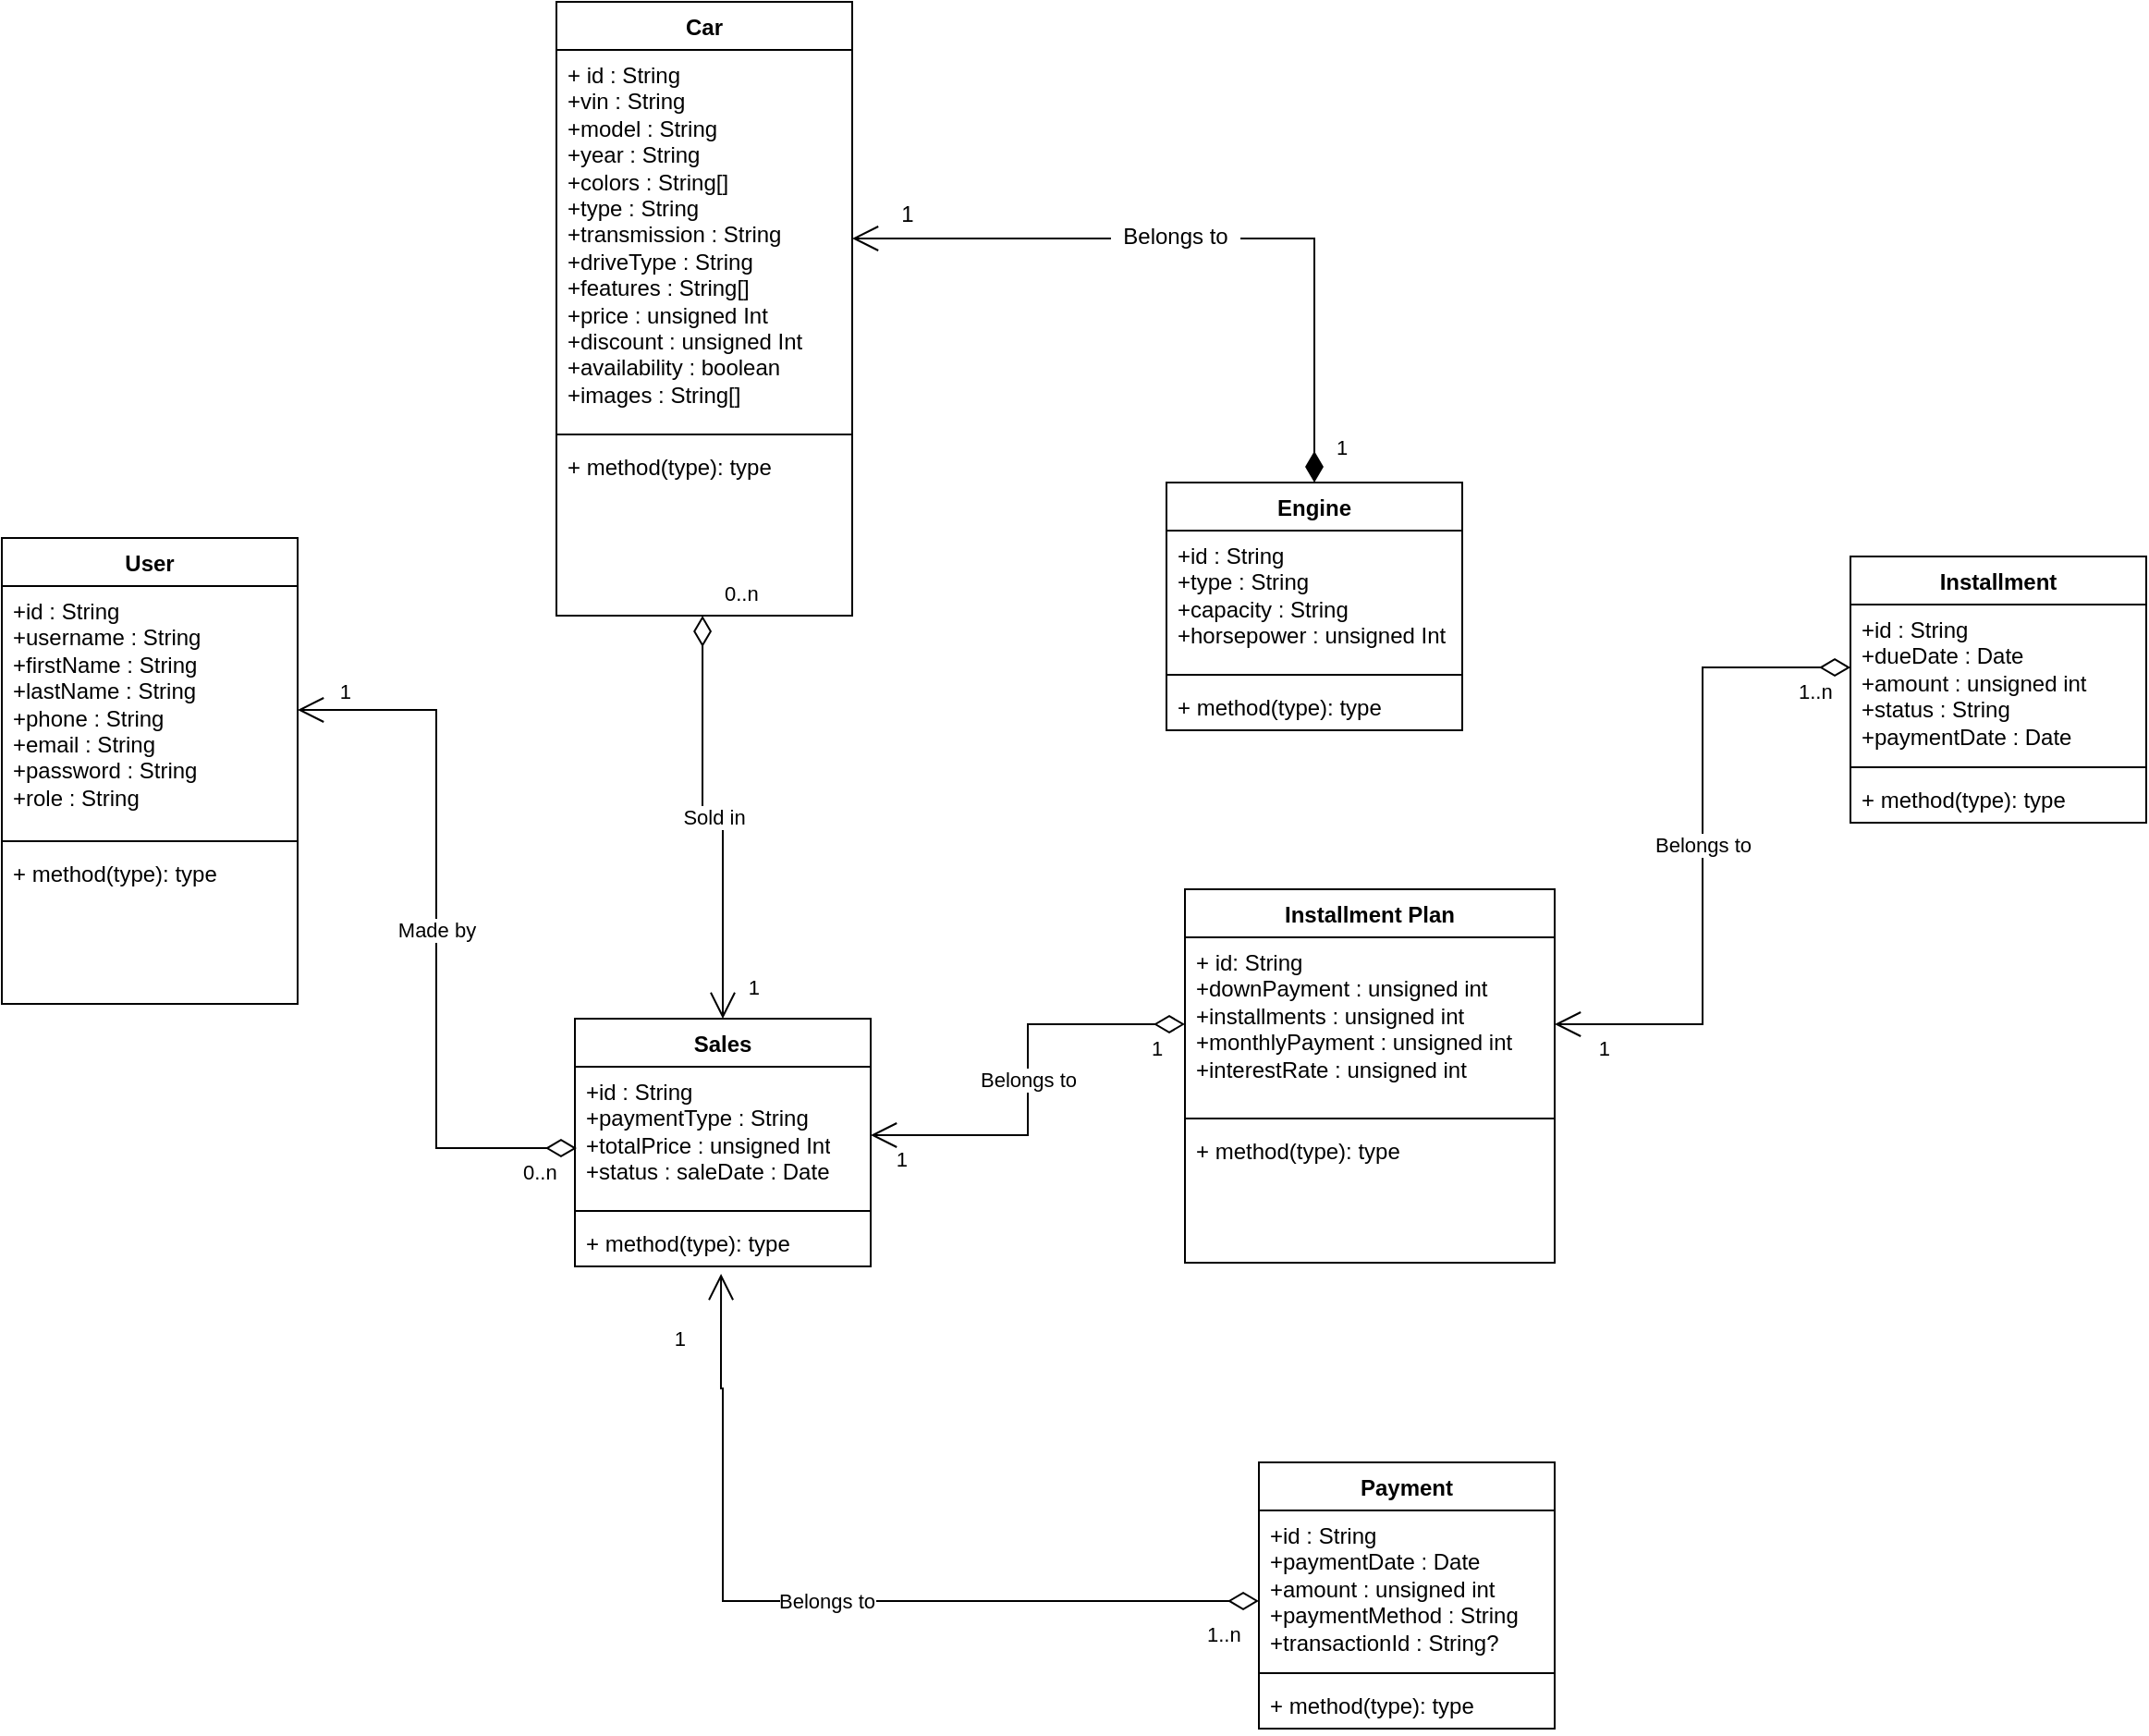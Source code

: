 <mxfile version="26.0.14">
  <diagram id="C5RBs43oDa-KdzZeNtuy" name="Page-1">
    <mxGraphModel dx="1434" dy="754" grid="1" gridSize="10" guides="1" tooltips="1" connect="1" arrows="1" fold="1" page="1" pageScale="1" pageWidth="827" pageHeight="1169" math="0" shadow="0">
      <root>
        <mxCell id="WIyWlLk6GJQsqaUBKTNV-0" />
        <mxCell id="WIyWlLk6GJQsqaUBKTNV-1" parent="WIyWlLk6GJQsqaUBKTNV-0" />
        <mxCell id="U9Vl8CcKDBj28J9De0o6-0" value="User" style="swimlane;fontStyle=1;align=center;verticalAlign=top;childLayout=stackLayout;horizontal=1;startSize=26;horizontalStack=0;resizeParent=1;resizeParentMax=0;resizeLast=0;collapsible=1;marginBottom=0;whiteSpace=wrap;html=1;" parent="WIyWlLk6GJQsqaUBKTNV-1" vertex="1">
          <mxGeometry x="10" y="350" width="160" height="252" as="geometry">
            <mxRectangle x="10" y="350" width="70" height="30" as="alternateBounds" />
          </mxGeometry>
        </mxCell>
        <mxCell id="U9Vl8CcKDBj28J9De0o6-1" value="+id : String&lt;div&gt;+username : String&lt;/div&gt;&lt;div&gt;+firstName : String&lt;/div&gt;&lt;div&gt;+lastName : String&lt;/div&gt;&lt;div&gt;+phone : String&lt;/div&gt;&lt;div&gt;+email : String&lt;/div&gt;&lt;div&gt;+password : String&lt;/div&gt;&lt;div&gt;+role : String&lt;/div&gt;" style="text;strokeColor=none;fillColor=none;align=left;verticalAlign=top;spacingLeft=4;spacingRight=4;overflow=hidden;rotatable=0;points=[[0,0.5],[1,0.5]];portConstraint=eastwest;whiteSpace=wrap;html=1;" parent="U9Vl8CcKDBj28J9De0o6-0" vertex="1">
          <mxGeometry y="26" width="160" height="134" as="geometry" />
        </mxCell>
        <mxCell id="U9Vl8CcKDBj28J9De0o6-2" value="" style="line;strokeWidth=1;fillColor=none;align=left;verticalAlign=middle;spacingTop=-1;spacingLeft=3;spacingRight=3;rotatable=0;labelPosition=right;points=[];portConstraint=eastwest;strokeColor=inherit;" parent="U9Vl8CcKDBj28J9De0o6-0" vertex="1">
          <mxGeometry y="160" width="160" height="8" as="geometry" />
        </mxCell>
        <mxCell id="U9Vl8CcKDBj28J9De0o6-3" value="+ method(type): type" style="text;strokeColor=none;fillColor=none;align=left;verticalAlign=top;spacingLeft=4;spacingRight=4;overflow=hidden;rotatable=0;points=[[0,0.5],[1,0.5]];portConstraint=eastwest;whiteSpace=wrap;html=1;" parent="U9Vl8CcKDBj28J9De0o6-0" vertex="1">
          <mxGeometry y="168" width="160" height="84" as="geometry" />
        </mxCell>
        <mxCell id="U9Vl8CcKDBj28J9De0o6-4" value="Car" style="swimlane;fontStyle=1;align=center;verticalAlign=top;childLayout=stackLayout;horizontal=1;startSize=26;horizontalStack=0;resizeParent=1;resizeParentMax=0;resizeLast=0;collapsible=1;marginBottom=0;whiteSpace=wrap;html=1;" parent="WIyWlLk6GJQsqaUBKTNV-1" vertex="1">
          <mxGeometry x="310" y="60" width="160" height="332" as="geometry" />
        </mxCell>
        <mxCell id="U9Vl8CcKDBj28J9De0o6-5" value="+ id : String&lt;div&gt;+vin : String&lt;/div&gt;&lt;div&gt;+model : String&lt;/div&gt;&lt;div&gt;+year : String&lt;/div&gt;&lt;div&gt;+colors : String[]&lt;/div&gt;&lt;div&gt;+type : String&lt;/div&gt;&lt;div&gt;+transmission : String&lt;/div&gt;&lt;div&gt;+driveType : String&lt;/div&gt;&lt;div&gt;+features : String[]&lt;/div&gt;&lt;div&gt;+price : unsigned Int&lt;/div&gt;&lt;div&gt;+discount : unsigned Int&lt;/div&gt;&lt;div&gt;+availability : boolean&lt;/div&gt;&lt;div&gt;+images : String[]&lt;/div&gt;" style="text;strokeColor=none;fillColor=none;align=left;verticalAlign=top;spacingLeft=4;spacingRight=4;overflow=hidden;rotatable=0;points=[[0,0.5],[1,0.5]];portConstraint=eastwest;whiteSpace=wrap;html=1;" parent="U9Vl8CcKDBj28J9De0o6-4" vertex="1">
          <mxGeometry y="26" width="160" height="204" as="geometry" />
        </mxCell>
        <mxCell id="U9Vl8CcKDBj28J9De0o6-6" value="" style="line;strokeWidth=1;fillColor=none;align=left;verticalAlign=middle;spacingTop=-1;spacingLeft=3;spacingRight=3;rotatable=0;labelPosition=right;points=[];portConstraint=eastwest;strokeColor=inherit;" parent="U9Vl8CcKDBj28J9De0o6-4" vertex="1">
          <mxGeometry y="230" width="160" height="8" as="geometry" />
        </mxCell>
        <mxCell id="U9Vl8CcKDBj28J9De0o6-7" value="+ method(type): type" style="text;strokeColor=none;fillColor=none;align=left;verticalAlign=top;spacingLeft=4;spacingRight=4;overflow=hidden;rotatable=0;points=[[0,0.5],[1,0.5]];portConstraint=eastwest;whiteSpace=wrap;html=1;" parent="U9Vl8CcKDBj28J9De0o6-4" vertex="1">
          <mxGeometry y="238" width="160" height="94" as="geometry" />
        </mxCell>
        <mxCell id="U9Vl8CcKDBj28J9De0o6-8" value="Engine" style="swimlane;fontStyle=1;align=center;verticalAlign=top;childLayout=stackLayout;horizontal=1;startSize=26;horizontalStack=0;resizeParent=1;resizeParentMax=0;resizeLast=0;collapsible=1;marginBottom=0;whiteSpace=wrap;html=1;" parent="WIyWlLk6GJQsqaUBKTNV-1" vertex="1">
          <mxGeometry x="640" y="320" width="160" height="134" as="geometry" />
        </mxCell>
        <mxCell id="U9Vl8CcKDBj28J9De0o6-9" value="+id : String&lt;div&gt;+type : String&lt;/div&gt;&lt;div&gt;+capacity : String&lt;/div&gt;&lt;div&gt;+horsepower : unsigned Int&lt;/div&gt;" style="text;strokeColor=none;fillColor=none;align=left;verticalAlign=top;spacingLeft=4;spacingRight=4;overflow=hidden;rotatable=0;points=[[0,0.5],[1,0.5]];portConstraint=eastwest;whiteSpace=wrap;html=1;" parent="U9Vl8CcKDBj28J9De0o6-8" vertex="1">
          <mxGeometry y="26" width="160" height="74" as="geometry" />
        </mxCell>
        <mxCell id="U9Vl8CcKDBj28J9De0o6-10" value="" style="line;strokeWidth=1;fillColor=none;align=left;verticalAlign=middle;spacingTop=-1;spacingLeft=3;spacingRight=3;rotatable=0;labelPosition=right;points=[];portConstraint=eastwest;strokeColor=inherit;" parent="U9Vl8CcKDBj28J9De0o6-8" vertex="1">
          <mxGeometry y="100" width="160" height="8" as="geometry" />
        </mxCell>
        <mxCell id="U9Vl8CcKDBj28J9De0o6-11" value="+ method(type): type" style="text;strokeColor=none;fillColor=none;align=left;verticalAlign=top;spacingLeft=4;spacingRight=4;overflow=hidden;rotatable=0;points=[[0,0.5],[1,0.5]];portConstraint=eastwest;whiteSpace=wrap;html=1;" parent="U9Vl8CcKDBj28J9De0o6-8" vertex="1">
          <mxGeometry y="108" width="160" height="26" as="geometry" />
        </mxCell>
        <mxCell id="U9Vl8CcKDBj28J9De0o6-20" value="Sales" style="swimlane;fontStyle=1;align=center;verticalAlign=top;childLayout=stackLayout;horizontal=1;startSize=26;horizontalStack=0;resizeParent=1;resizeParentMax=0;resizeLast=0;collapsible=1;marginBottom=0;whiteSpace=wrap;html=1;" parent="WIyWlLk6GJQsqaUBKTNV-1" vertex="1">
          <mxGeometry x="320" y="610" width="160" height="134" as="geometry" />
        </mxCell>
        <mxCell id="U9Vl8CcKDBj28J9De0o6-21" value="+id : String&lt;div&gt;+paymentType : String&lt;/div&gt;&lt;div&gt;+totalPrice : unsigned Int&lt;/div&gt;&lt;div&gt;+status : saleDate : Date&lt;/div&gt;" style="text;strokeColor=none;fillColor=none;align=left;verticalAlign=top;spacingLeft=4;spacingRight=4;overflow=hidden;rotatable=0;points=[[0,0.5],[1,0.5]];portConstraint=eastwest;whiteSpace=wrap;html=1;" parent="U9Vl8CcKDBj28J9De0o6-20" vertex="1">
          <mxGeometry y="26" width="160" height="74" as="geometry" />
        </mxCell>
        <mxCell id="U9Vl8CcKDBj28J9De0o6-22" value="" style="line;strokeWidth=1;fillColor=none;align=left;verticalAlign=middle;spacingTop=-1;spacingLeft=3;spacingRight=3;rotatable=0;labelPosition=right;points=[];portConstraint=eastwest;strokeColor=inherit;" parent="U9Vl8CcKDBj28J9De0o6-20" vertex="1">
          <mxGeometry y="100" width="160" height="8" as="geometry" />
        </mxCell>
        <mxCell id="U9Vl8CcKDBj28J9De0o6-23" value="+ method(type): type" style="text;strokeColor=none;fillColor=none;align=left;verticalAlign=top;spacingLeft=4;spacingRight=4;overflow=hidden;rotatable=0;points=[[0,0.5],[1,0.5]];portConstraint=eastwest;whiteSpace=wrap;html=1;" parent="U9Vl8CcKDBj28J9De0o6-20" vertex="1">
          <mxGeometry y="108" width="160" height="26" as="geometry" />
        </mxCell>
        <mxCell id="U9Vl8CcKDBj28J9De0o6-24" value="Sold in" style="endArrow=open;html=1;endSize=12;startArrow=diamondThin;startSize=14;startFill=0;edgeStyle=orthogonalEdgeStyle;rounded=0;entryX=0.5;entryY=0;entryDx=0;entryDy=0;exitX=0.494;exitY=1;exitDx=0;exitDy=0;exitPerimeter=0;" parent="WIyWlLk6GJQsqaUBKTNV-1" source="U9Vl8CcKDBj28J9De0o6-7" target="U9Vl8CcKDBj28J9De0o6-20" edge="1">
          <mxGeometry x="0.004" relative="1" as="geometry">
            <mxPoint x="400" y="420" as="sourcePoint" />
            <mxPoint x="401" y="420" as="targetPoint" />
            <mxPoint as="offset" />
          </mxGeometry>
        </mxCell>
        <mxCell id="U9Vl8CcKDBj28J9De0o6-25" value="0..n" style="edgeLabel;resizable=0;html=1;align=left;verticalAlign=top;" parent="U9Vl8CcKDBj28J9De0o6-24" connectable="0" vertex="1">
          <mxGeometry x="-1" relative="1" as="geometry">
            <mxPoint x="10" y="-25" as="offset" />
          </mxGeometry>
        </mxCell>
        <mxCell id="U9Vl8CcKDBj28J9De0o6-26" value="1" style="edgeLabel;resizable=0;html=1;align=right;verticalAlign=top;" parent="U9Vl8CcKDBj28J9De0o6-24" connectable="0" vertex="1">
          <mxGeometry x="1" relative="1" as="geometry">
            <mxPoint x="20" y="-30" as="offset" />
          </mxGeometry>
        </mxCell>
        <mxCell id="U9Vl8CcKDBj28J9De0o6-27" value="Made by" style="endArrow=open;html=1;endSize=12;startArrow=diamondThin;startSize=14;startFill=0;edgeStyle=orthogonalEdgeStyle;rounded=0;exitX=0.006;exitY=0.595;exitDx=0;exitDy=0;exitPerimeter=0;" parent="WIyWlLk6GJQsqaUBKTNV-1" source="U9Vl8CcKDBj28J9De0o6-21" target="U9Vl8CcKDBj28J9De0o6-1" edge="1">
          <mxGeometry relative="1" as="geometry">
            <mxPoint x="280" y="550" as="sourcePoint" />
            <mxPoint x="240" y="280" as="targetPoint" />
          </mxGeometry>
        </mxCell>
        <mxCell id="U9Vl8CcKDBj28J9De0o6-28" value="0..n" style="edgeLabel;resizable=0;html=1;align=left;verticalAlign=top;" parent="U9Vl8CcKDBj28J9De0o6-27" connectable="0" vertex="1">
          <mxGeometry x="-1" relative="1" as="geometry">
            <mxPoint x="-31" as="offset" />
          </mxGeometry>
        </mxCell>
        <mxCell id="U9Vl8CcKDBj28J9De0o6-29" value="1" style="edgeLabel;resizable=0;html=1;align=right;verticalAlign=top;" parent="U9Vl8CcKDBj28J9De0o6-27" connectable="0" vertex="1">
          <mxGeometry x="1" relative="1" as="geometry">
            <mxPoint x="30" y="-23" as="offset" />
          </mxGeometry>
        </mxCell>
        <mxCell id="U9Vl8CcKDBj28J9De0o6-30" value="1" style="endArrow=open;html=1;endSize=12;startArrow=diamondThin;startSize=14;startFill=1;edgeStyle=orthogonalEdgeStyle;align=left;verticalAlign=bottom;rounded=0;exitX=0.5;exitY=0;exitDx=0;exitDy=0;" parent="WIyWlLk6GJQsqaUBKTNV-1" source="U9Vl8CcKDBj28J9De0o6-8" target="U9Vl8CcKDBj28J9De0o6-5" edge="1">
          <mxGeometry x="-0.948" y="-10" relative="1" as="geometry">
            <mxPoint x="520" y="270" as="sourcePoint" />
            <mxPoint x="680" y="270" as="targetPoint" />
            <mxPoint as="offset" />
          </mxGeometry>
        </mxCell>
        <mxCell id="U9Vl8CcKDBj28J9De0o6-32" value="1" style="text;html=1;align=center;verticalAlign=middle;whiteSpace=wrap;rounded=0;" parent="WIyWlLk6GJQsqaUBKTNV-1" vertex="1">
          <mxGeometry x="470" y="160" width="60" height="30" as="geometry" />
        </mxCell>
        <mxCell id="U9Vl8CcKDBj28J9De0o6-36" value="Belongs to" style="text;html=1;align=center;verticalAlign=middle;whiteSpace=wrap;rounded=1;shadow=0;glass=0;fillColor=default;arcSize=0;" parent="WIyWlLk6GJQsqaUBKTNV-1" vertex="1">
          <mxGeometry x="610" y="170" width="70" height="33" as="geometry" />
        </mxCell>
        <mxCell id="0-6aoIzkKzY1jUHMwZPV-0" value="Installment Plan" style="swimlane;fontStyle=1;align=center;verticalAlign=top;childLayout=stackLayout;horizontal=1;startSize=26;horizontalStack=0;resizeParent=1;resizeParentMax=0;resizeLast=0;collapsible=1;marginBottom=0;whiteSpace=wrap;html=1;" vertex="1" parent="WIyWlLk6GJQsqaUBKTNV-1">
          <mxGeometry x="650" y="540" width="200" height="202" as="geometry" />
        </mxCell>
        <mxCell id="0-6aoIzkKzY1jUHMwZPV-1" value="+ id: String&lt;div&gt;+downPayment : unsigned int&lt;/div&gt;&lt;div&gt;+installments : unsigned int&lt;/div&gt;&lt;div&gt;+monthlyPayment : unsigned int&lt;/div&gt;&lt;div&gt;+interestRate : unsigned int&lt;/div&gt;" style="text;strokeColor=none;fillColor=none;align=left;verticalAlign=top;spacingLeft=4;spacingRight=4;overflow=hidden;rotatable=0;points=[[0,0.5],[1,0.5]];portConstraint=eastwest;whiteSpace=wrap;html=1;" vertex="1" parent="0-6aoIzkKzY1jUHMwZPV-0">
          <mxGeometry y="26" width="200" height="94" as="geometry" />
        </mxCell>
        <mxCell id="0-6aoIzkKzY1jUHMwZPV-2" value="" style="line;strokeWidth=1;fillColor=none;align=left;verticalAlign=middle;spacingTop=-1;spacingLeft=3;spacingRight=3;rotatable=0;labelPosition=right;points=[];portConstraint=eastwest;strokeColor=inherit;" vertex="1" parent="0-6aoIzkKzY1jUHMwZPV-0">
          <mxGeometry y="120" width="200" height="8" as="geometry" />
        </mxCell>
        <mxCell id="0-6aoIzkKzY1jUHMwZPV-3" value="+ method(type): type" style="text;strokeColor=none;fillColor=none;align=left;verticalAlign=top;spacingLeft=4;spacingRight=4;overflow=hidden;rotatable=0;points=[[0,0.5],[1,0.5]];portConstraint=eastwest;whiteSpace=wrap;html=1;" vertex="1" parent="0-6aoIzkKzY1jUHMwZPV-0">
          <mxGeometry y="128" width="200" height="74" as="geometry" />
        </mxCell>
        <mxCell id="0-6aoIzkKzY1jUHMwZPV-4" value="Belongs to" style="endArrow=open;html=1;endSize=12;startArrow=diamondThin;startSize=14;startFill=0;edgeStyle=orthogonalEdgeStyle;rounded=0;" edge="1" parent="WIyWlLk6GJQsqaUBKTNV-1" source="0-6aoIzkKzY1jUHMwZPV-1" target="U9Vl8CcKDBj28J9De0o6-21">
          <mxGeometry relative="1" as="geometry">
            <mxPoint y="200" as="sourcePoint" />
            <mxPoint x="160" y="200" as="targetPoint" />
          </mxGeometry>
        </mxCell>
        <mxCell id="0-6aoIzkKzY1jUHMwZPV-5" value="1" style="edgeLabel;resizable=0;html=1;align=left;verticalAlign=top;" connectable="0" vertex="1" parent="0-6aoIzkKzY1jUHMwZPV-4">
          <mxGeometry x="-1" relative="1" as="geometry">
            <mxPoint x="-20" as="offset" />
          </mxGeometry>
        </mxCell>
        <mxCell id="0-6aoIzkKzY1jUHMwZPV-6" value="1" style="edgeLabel;resizable=0;html=1;align=right;verticalAlign=top;" connectable="0" vertex="1" parent="0-6aoIzkKzY1jUHMwZPV-4">
          <mxGeometry x="1" relative="1" as="geometry">
            <mxPoint x="20" as="offset" />
          </mxGeometry>
        </mxCell>
        <mxCell id="0-6aoIzkKzY1jUHMwZPV-8" value="Installment" style="swimlane;fontStyle=1;align=center;verticalAlign=top;childLayout=stackLayout;horizontal=1;startSize=26;horizontalStack=0;resizeParent=1;resizeParentMax=0;resizeLast=0;collapsible=1;marginBottom=0;whiteSpace=wrap;html=1;" vertex="1" parent="WIyWlLk6GJQsqaUBKTNV-1">
          <mxGeometry x="1010" y="360" width="160" height="144" as="geometry" />
        </mxCell>
        <mxCell id="0-6aoIzkKzY1jUHMwZPV-9" value="+id : String&lt;div&gt;+dueDate : Date&lt;/div&gt;&lt;div&gt;+amount : unsigned int&lt;/div&gt;&lt;div&gt;+status : String&lt;/div&gt;&lt;div&gt;+paymentDate : Date&lt;/div&gt;" style="text;strokeColor=none;fillColor=none;align=left;verticalAlign=top;spacingLeft=4;spacingRight=4;overflow=hidden;rotatable=0;points=[[0,0.5],[1,0.5]];portConstraint=eastwest;whiteSpace=wrap;html=1;" vertex="1" parent="0-6aoIzkKzY1jUHMwZPV-8">
          <mxGeometry y="26" width="160" height="84" as="geometry" />
        </mxCell>
        <mxCell id="0-6aoIzkKzY1jUHMwZPV-10" value="" style="line;strokeWidth=1;fillColor=none;align=left;verticalAlign=middle;spacingTop=-1;spacingLeft=3;spacingRight=3;rotatable=0;labelPosition=right;points=[];portConstraint=eastwest;strokeColor=inherit;" vertex="1" parent="0-6aoIzkKzY1jUHMwZPV-8">
          <mxGeometry y="110" width="160" height="8" as="geometry" />
        </mxCell>
        <mxCell id="0-6aoIzkKzY1jUHMwZPV-11" value="+ method(type): type" style="text;strokeColor=none;fillColor=none;align=left;verticalAlign=top;spacingLeft=4;spacingRight=4;overflow=hidden;rotatable=0;points=[[0,0.5],[1,0.5]];portConstraint=eastwest;whiteSpace=wrap;html=1;" vertex="1" parent="0-6aoIzkKzY1jUHMwZPV-8">
          <mxGeometry y="118" width="160" height="26" as="geometry" />
        </mxCell>
        <mxCell id="0-6aoIzkKzY1jUHMwZPV-12" value="Belongs to" style="endArrow=open;html=1;endSize=12;startArrow=diamondThin;startSize=14;startFill=0;edgeStyle=orthogonalEdgeStyle;rounded=0;entryX=1;entryY=0.5;entryDx=0;entryDy=0;exitX=0;exitY=0.405;exitDx=0;exitDy=0;exitPerimeter=0;" edge="1" parent="WIyWlLk6GJQsqaUBKTNV-1" source="0-6aoIzkKzY1jUHMwZPV-9" target="0-6aoIzkKzY1jUHMwZPV-1">
          <mxGeometry relative="1" as="geometry">
            <mxPoint x="820" y="460" as="sourcePoint" />
            <mxPoint x="980" y="460" as="targetPoint" />
          </mxGeometry>
        </mxCell>
        <mxCell id="0-6aoIzkKzY1jUHMwZPV-13" value="1..n" style="edgeLabel;resizable=0;html=1;align=left;verticalAlign=top;" connectable="0" vertex="1" parent="0-6aoIzkKzY1jUHMwZPV-12">
          <mxGeometry x="-1" relative="1" as="geometry">
            <mxPoint x="-30" as="offset" />
          </mxGeometry>
        </mxCell>
        <mxCell id="0-6aoIzkKzY1jUHMwZPV-14" value="1" style="edgeLabel;resizable=0;html=1;align=right;verticalAlign=top;" connectable="0" vertex="1" parent="0-6aoIzkKzY1jUHMwZPV-12">
          <mxGeometry x="1" relative="1" as="geometry">
            <mxPoint x="30" as="offset" />
          </mxGeometry>
        </mxCell>
        <mxCell id="0-6aoIzkKzY1jUHMwZPV-15" value="Payment" style="swimlane;fontStyle=1;align=center;verticalAlign=top;childLayout=stackLayout;horizontal=1;startSize=26;horizontalStack=0;resizeParent=1;resizeParentMax=0;resizeLast=0;collapsible=1;marginBottom=0;whiteSpace=wrap;html=1;" vertex="1" parent="WIyWlLk6GJQsqaUBKTNV-1">
          <mxGeometry x="690" y="850" width="160" height="144" as="geometry" />
        </mxCell>
        <mxCell id="0-6aoIzkKzY1jUHMwZPV-16" value="+id : String&lt;div&gt;+paymentDate : Date&lt;/div&gt;&lt;div&gt;+amount : unsigned int&amp;nbsp;&lt;/div&gt;&lt;div&gt;+paymentMethod : String&lt;/div&gt;&lt;div&gt;+transactionId : String?&lt;/div&gt;" style="text;strokeColor=none;fillColor=none;align=left;verticalAlign=top;spacingLeft=4;spacingRight=4;overflow=hidden;rotatable=0;points=[[0,0.5],[1,0.5]];portConstraint=eastwest;whiteSpace=wrap;html=1;" vertex="1" parent="0-6aoIzkKzY1jUHMwZPV-15">
          <mxGeometry y="26" width="160" height="84" as="geometry" />
        </mxCell>
        <mxCell id="0-6aoIzkKzY1jUHMwZPV-17" value="" style="line;strokeWidth=1;fillColor=none;align=left;verticalAlign=middle;spacingTop=-1;spacingLeft=3;spacingRight=3;rotatable=0;labelPosition=right;points=[];portConstraint=eastwest;strokeColor=inherit;" vertex="1" parent="0-6aoIzkKzY1jUHMwZPV-15">
          <mxGeometry y="110" width="160" height="8" as="geometry" />
        </mxCell>
        <mxCell id="0-6aoIzkKzY1jUHMwZPV-18" value="+ method(type): type" style="text;strokeColor=none;fillColor=none;align=left;verticalAlign=top;spacingLeft=4;spacingRight=4;overflow=hidden;rotatable=0;points=[[0,0.5],[1,0.5]];portConstraint=eastwest;whiteSpace=wrap;html=1;" vertex="1" parent="0-6aoIzkKzY1jUHMwZPV-15">
          <mxGeometry y="118" width="160" height="26" as="geometry" />
        </mxCell>
        <mxCell id="0-6aoIzkKzY1jUHMwZPV-19" value="Belongs to" style="endArrow=open;html=1;endSize=12;startArrow=diamondThin;startSize=14;startFill=0;edgeStyle=orthogonalEdgeStyle;rounded=0;entryX=0.494;entryY=1.154;entryDx=0;entryDy=0;entryPerimeter=0;exitX=0;exitY=0.583;exitDx=0;exitDy=0;exitPerimeter=0;" edge="1" parent="WIyWlLk6GJQsqaUBKTNV-1" source="0-6aoIzkKzY1jUHMwZPV-16" target="U9Vl8CcKDBj28J9De0o6-23">
          <mxGeometry relative="1" as="geometry">
            <mxPoint x="700" y="914" as="sourcePoint" />
            <mxPoint x="334.96" y="810.002" as="targetPoint" />
            <Array as="points">
              <mxPoint x="400" y="925" />
              <mxPoint x="400" y="810" />
            </Array>
          </mxGeometry>
        </mxCell>
        <mxCell id="0-6aoIzkKzY1jUHMwZPV-20" value="1..n" style="edgeLabel;resizable=0;html=1;align=left;verticalAlign=top;" connectable="0" vertex="1" parent="0-6aoIzkKzY1jUHMwZPV-19">
          <mxGeometry x="-1" relative="1" as="geometry">
            <mxPoint x="-30" y="5" as="offset" />
          </mxGeometry>
        </mxCell>
        <mxCell id="0-6aoIzkKzY1jUHMwZPV-21" value="1" style="edgeLabel;resizable=0;html=1;align=right;verticalAlign=top;" connectable="0" vertex="1" parent="0-6aoIzkKzY1jUHMwZPV-19">
          <mxGeometry x="1" relative="1" as="geometry">
            <mxPoint x="-19" y="22" as="offset" />
          </mxGeometry>
        </mxCell>
      </root>
    </mxGraphModel>
  </diagram>
</mxfile>
